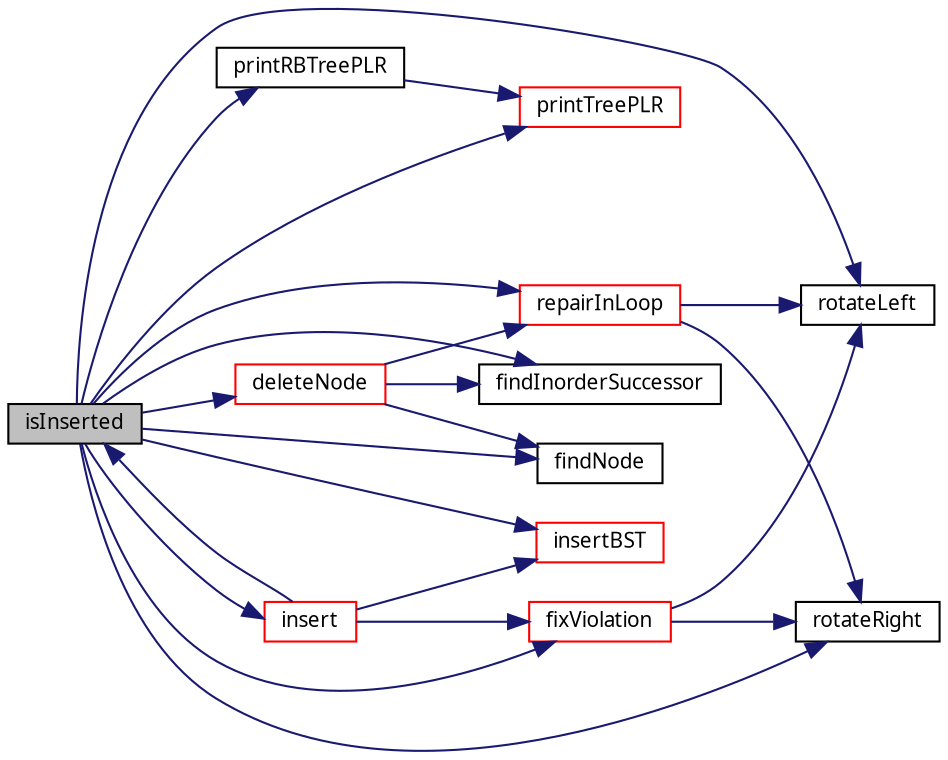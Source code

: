digraph "isInserted"
{
  edge [fontname="Verdana",fontsize="10",labelfontname="Verdana",labelfontsize="10"];
  node [fontname="Verdana",fontsize="10",shape=record];
  rankdir="LR";
  Node1 [label="isInserted",height=0.2,width=0.4,color="black", fillcolor="grey75", style="filled", fontcolor="black"];
  Node1 -> Node2 [color="midnightblue",fontsize="10",style="solid",fontname="Verdana"];
  Node2 [label="rotateLeft",height=0.2,width=0.4,color="black", fillcolor="white", style="filled",URL="$rbtree_8h.html#a9cfb84db458308313c0af58f6604eb70",tooltip="Rotates the tree left in the node position. "];
  Node1 -> Node3 [color="midnightblue",fontsize="10",style="solid",fontname="Verdana"];
  Node3 [label="rotateRight",height=0.2,width=0.4,color="black", fillcolor="white", style="filled",URL="$rbtree_8h.html#ab86ad84d2aac4d869329b8fd9e6367ba",tooltip="Rotates the tree right in the node position. "];
  Node1 -> Node4 [color="midnightblue",fontsize="10",style="solid",fontname="Verdana"];
  Node4 [label="printRBTreePLR",height=0.2,width=0.4,color="black", fillcolor="white", style="filled",URL="$rbtree_8h.html#a4ffb5c0698ec53f7b1d74ee2313c0c26",tooltip="Prints the rbtree in preorder left right. "];
  Node4 -> Node5 [color="midnightblue",fontsize="10",style="solid",fontname="Verdana"];
  Node5 [label="printTreePLR",height=0.2,width=0.4,color="red", fillcolor="white", style="filled",URL="$rbtree_8h.html#afca91c531c7215b2c2403b5c7a925bee",tooltip="Prints the node in preorder left right. "];
  Node1 -> Node5 [color="midnightblue",fontsize="10",style="solid",fontname="Verdana"];
  Node1 -> Node6 [color="midnightblue",fontsize="10",style="solid",fontname="Verdana"];
  Node6 [label="findInorderSuccessor",height=0.2,width=0.4,color="black", fillcolor="white", style="filled",URL="$rbtree_8h.html#aab24dcc91b3e3441809f840689b348a8",tooltip="Find inoreder successor of a node. "];
  Node1 -> Node7 [color="midnightblue",fontsize="10",style="solid",fontname="Verdana"];
  Node7 [label="findNode",height=0.2,width=0.4,color="black", fillcolor="white", style="filled",URL="$rbtree_8h.html#ad35fd18ab1c39323b187402dff42b7a0",tooltip="Finds the pointer to a node. "];
  Node1 -> Node8 [color="midnightblue",fontsize="10",style="solid",fontname="Verdana"];
  Node8 [label="insertBST",height=0.2,width=0.4,color="red", fillcolor="white", style="filled",URL="$rbtree_8h.html#a99af44e3e14587394b24a1b545d7da0d",tooltip="Inserts as if into a BST tree. "];
  Node1 -> Node9 [color="midnightblue",fontsize="10",style="solid",fontname="Verdana"];
  Node9 [label="insert",height=0.2,width=0.4,color="red", fillcolor="white", style="filled",URL="$rbtree_8h.html#a9840599c6c98ea0e5d1bb48f56b3c353",tooltip="Inserts a node into a RBTree. "];
  Node9 -> Node8 [color="midnightblue",fontsize="10",style="solid",fontname="Verdana"];
  Node9 -> Node1 [color="midnightblue",fontsize="10",style="solid",fontname="Verdana"];
  Node9 -> Node10 [color="midnightblue",fontsize="10",style="solid",fontname="Verdana"];
  Node10 [label="fixViolation",height=0.2,width=0.4,color="red", fillcolor="white", style="filled",URL="$rbtree_8h.html#a818edf049469623dfa9032500389d38e",tooltip="Fixes the violation after inserting a node. "];
  Node10 -> Node2 [color="midnightblue",fontsize="10",style="solid",fontname="Verdana"];
  Node10 -> Node3 [color="midnightblue",fontsize="10",style="solid",fontname="Verdana"];
  Node1 -> Node10 [color="midnightblue",fontsize="10",style="solid",fontname="Verdana"];
  Node1 -> Node11 [color="midnightblue",fontsize="10",style="solid",fontname="Verdana"];
  Node11 [label="repairInLoop",height=0.2,width=0.4,color="red", fillcolor="white", style="filled",URL="$rbtree_8h.html#aee478c60a6e2a7aa19df9e768af98164",tooltip="Repairs in loop the violation after deleting a node. "];
  Node11 -> Node2 [color="midnightblue",fontsize="10",style="solid",fontname="Verdana"];
  Node11 -> Node3 [color="midnightblue",fontsize="10",style="solid",fontname="Verdana"];
  Node1 -> Node12 [color="midnightblue",fontsize="10",style="solid",fontname="Verdana"];
  Node12 [label="deleteNode",height=0.2,width=0.4,color="red", fillcolor="white", style="filled",URL="$rbtree_8h.html#af14edce38e861d2d638f715d6eb6a788",tooltip="Deletes the value from the tree. "];
  Node12 -> Node7 [color="midnightblue",fontsize="10",style="solid",fontname="Verdana"];
  Node12 -> Node6 [color="midnightblue",fontsize="10",style="solid",fontname="Verdana"];
  Node12 -> Node11 [color="midnightblue",fontsize="10",style="solid",fontname="Verdana"];
}
